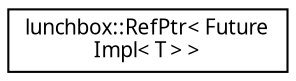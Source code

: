 digraph "Graphical Class Hierarchy"
{
  edge [fontname="Sans",fontsize="10",labelfontname="Sans",labelfontsize="10"];
  node [fontname="Sans",fontsize="10",shape=record];
  rankdir="LR";
  Node1 [label="lunchbox::RefPtr\< Future\lImpl\< T \> \>",height=0.2,width=0.4,color="black", fillcolor="white", style="filled",URL="$classlunchbox_1_1_ref_ptr.html"];
}
